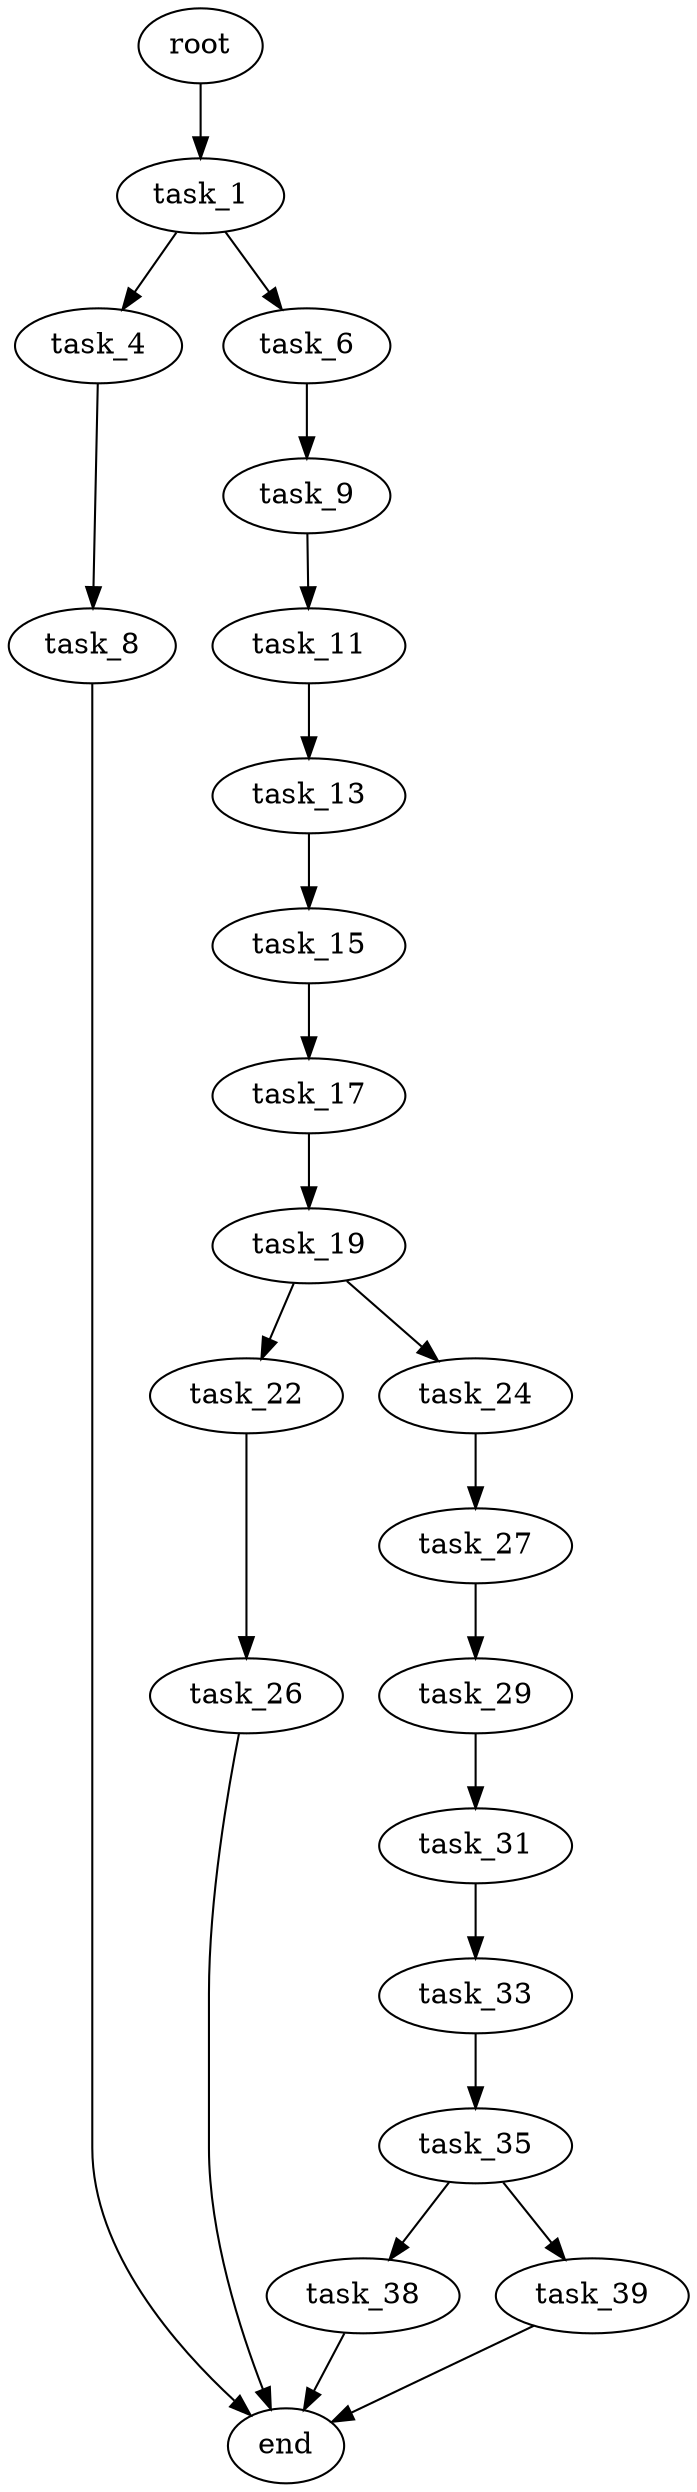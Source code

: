 digraph G {
  root [size="0.000000"];
  task_1 [size="68719476736.000000"];
  task_4 [size="415655136000.000000"];
  task_6 [size="31543240142.000000"];
  task_8 [size="1073741824000.000000"];
  task_9 [size="808195470314.000000"];
  end [size="0.000000"];
  task_11 [size="9176133090.000000"];
  task_13 [size="620134995595.000000"];
  task_15 [size="676615281264.000000"];
  task_17 [size="30381378492.000000"];
  task_19 [size="259335251552.000000"];
  task_22 [size="137212261560.000000"];
  task_24 [size="14387840500.000000"];
  task_26 [size="247949690456.000000"];
  task_27 [size="32842063175.000000"];
  task_29 [size="185815398468.000000"];
  task_31 [size="782757789696.000000"];
  task_33 [size="648556775205.000000"];
  task_35 [size="1073741824000.000000"];
  task_38 [size="840304348.000000"];
  task_39 [size="231928233984.000000"];

  root -> task_1 [size="1.000000"];
  task_1 -> task_4 [size="134217728.000000"];
  task_1 -> task_6 [size="134217728.000000"];
  task_4 -> task_8 [size="536870912.000000"];
  task_6 -> task_9 [size="75497472.000000"];
  task_8 -> end [size="1.000000"];
  task_9 -> task_11 [size="679477248.000000"];
  task_11 -> task_13 [size="209715200.000000"];
  task_13 -> task_15 [size="411041792.000000"];
  task_15 -> task_17 [size="536870912.000000"];
  task_17 -> task_19 [size="134217728.000000"];
  task_19 -> task_22 [size="536870912.000000"];
  task_19 -> task_24 [size="536870912.000000"];
  task_22 -> task_26 [size="134217728.000000"];
  task_24 -> task_27 [size="411041792.000000"];
  task_26 -> end [size="1.000000"];
  task_27 -> task_29 [size="679477248.000000"];
  task_29 -> task_31 [size="209715200.000000"];
  task_31 -> task_33 [size="679477248.000000"];
  task_33 -> task_35 [size="411041792.000000"];
  task_35 -> task_38 [size="838860800.000000"];
  task_35 -> task_39 [size="838860800.000000"];
  task_38 -> end [size="1.000000"];
  task_39 -> end [size="1.000000"];
}
